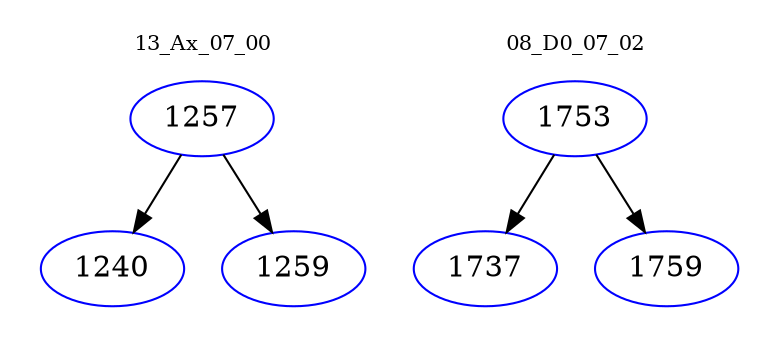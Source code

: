 digraph{
subgraph cluster_0 {
color = white
label = "13_Ax_07_00";
fontsize=10;
T0_1257 [label="1257", color="blue"]
T0_1257 -> T0_1240 [color="black"]
T0_1240 [label="1240", color="blue"]
T0_1257 -> T0_1259 [color="black"]
T0_1259 [label="1259", color="blue"]
}
subgraph cluster_1 {
color = white
label = "08_D0_07_02";
fontsize=10;
T1_1753 [label="1753", color="blue"]
T1_1753 -> T1_1737 [color="black"]
T1_1737 [label="1737", color="blue"]
T1_1753 -> T1_1759 [color="black"]
T1_1759 [label="1759", color="blue"]
}
}
